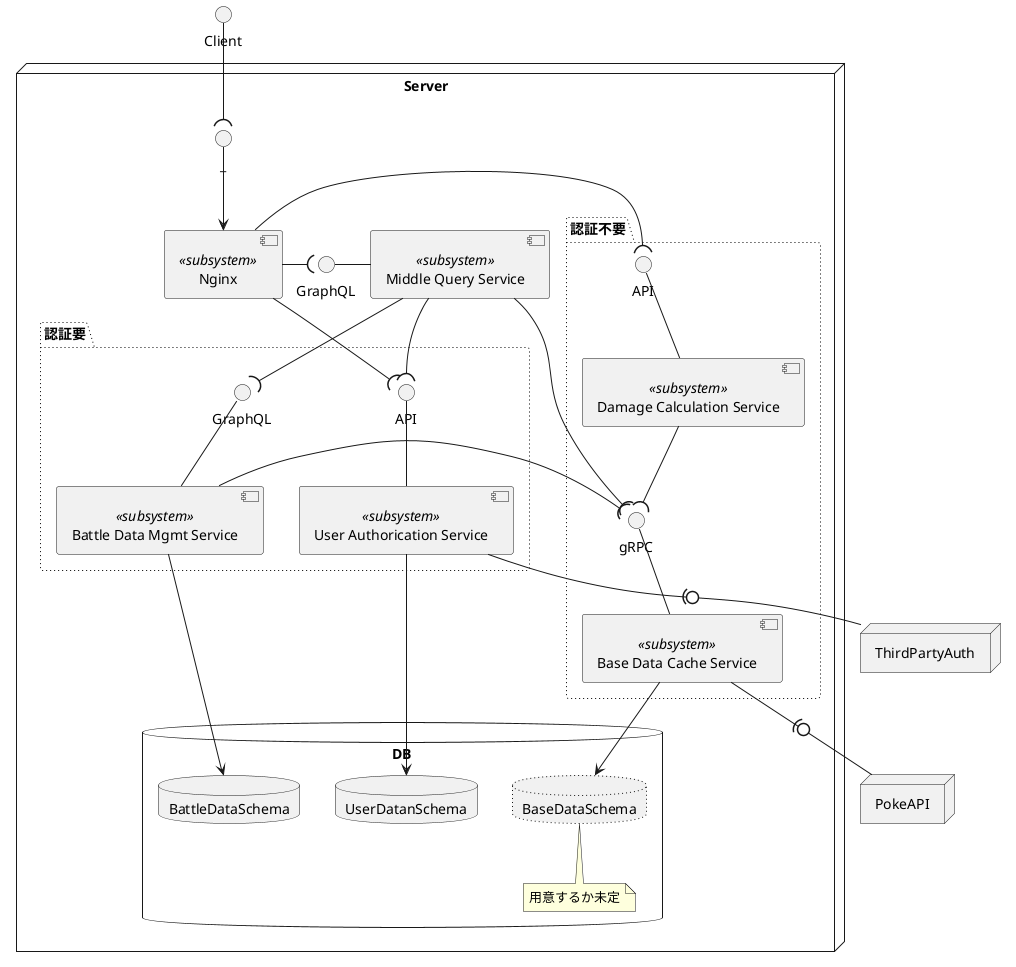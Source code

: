 @startuml

node Server {
    interface _ as ServerEntrance
    component "Nginx" as ApiGateway << subsystem >> 
    ServerEntrance --> ApiGateway

    component "Middle Query Service" as MiddleServ << subsystem >> 
    interface GraphQL as GraphQLMiddleServ
    GraphQLMiddleServ - MiddleServ
    ApiGateway -( GraphQLMiddleServ

    package 認証不要 #line.dotted; {
        component "Base Data Cache Service" as CacheServ << subsystem >>
        interface gRPC as ConnectCacheServ
        ConnectCacheServ -- CacheServ

        component "Damage Calculation Service" as DamangeCalcServ << subsystem >>
        interface API as DamageCalcAPI
        DamageCalcAPI -- DamangeCalcServ
        DamangeCalcServ --( ConnectCacheServ
        
    }
    MiddleServ --( ConnectCacheServ

    package 認証要 #line.dotted; { 
        component "Battle Data Mgmt Service" as BattleMgmtServ << subsystem >>
        interface GraphQL as GraphQLBattleMgmtServ
        GraphQLBattleMgmtServ -- BattleMgmtServ

        component "User Authorication Service" as AuthServ << subsystem >>
        interface API as UserAPI
        UserAPI -- AuthServ
    }
    MiddleServ --( GraphQLBattleMgmtServ

    database DB {
        database BaseDataSchema #line.dotted;
        database UserDatanSchema
        database BattleDataSchema
        note bottom of BaseDataSchema
            用意するか未定
        end note
    }
    CacheServ --> BaseDataSchema
    AuthServ --> UserDatanSchema
    BattleMgmtServ --> BattleDataSchema

    ApiGateway --( UserAPI
    ApiGateway -( DamageCalcAPI

    MiddleServ -( UserAPI
    BattleMgmtServ -( ConnectCacheServ
}

Client --( ServerEntrance

CacheServ -(0- PokeAPI
AuthServ -(0- ThirdPartyAuth

node PokeAPI {
}

node "Third Party Auth API" as ThirdPartyAuth {
}

@enduml